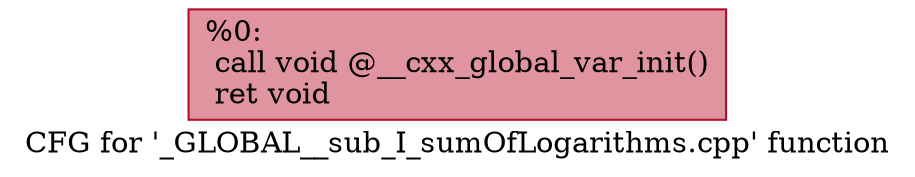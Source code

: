 digraph "CFG for '_GLOBAL__sub_I_sumOfLogarithms.cpp' function" {
	label="CFG for '_GLOBAL__sub_I_sumOfLogarithms.cpp' function";

	Node0x23b3a8a12a0 [shape=record,color="#b70d28ff", style=filled, fillcolor="#b70d2870",label="{%0:\l  call void @__cxx_global_var_init()\l  ret void\l}"];
}
